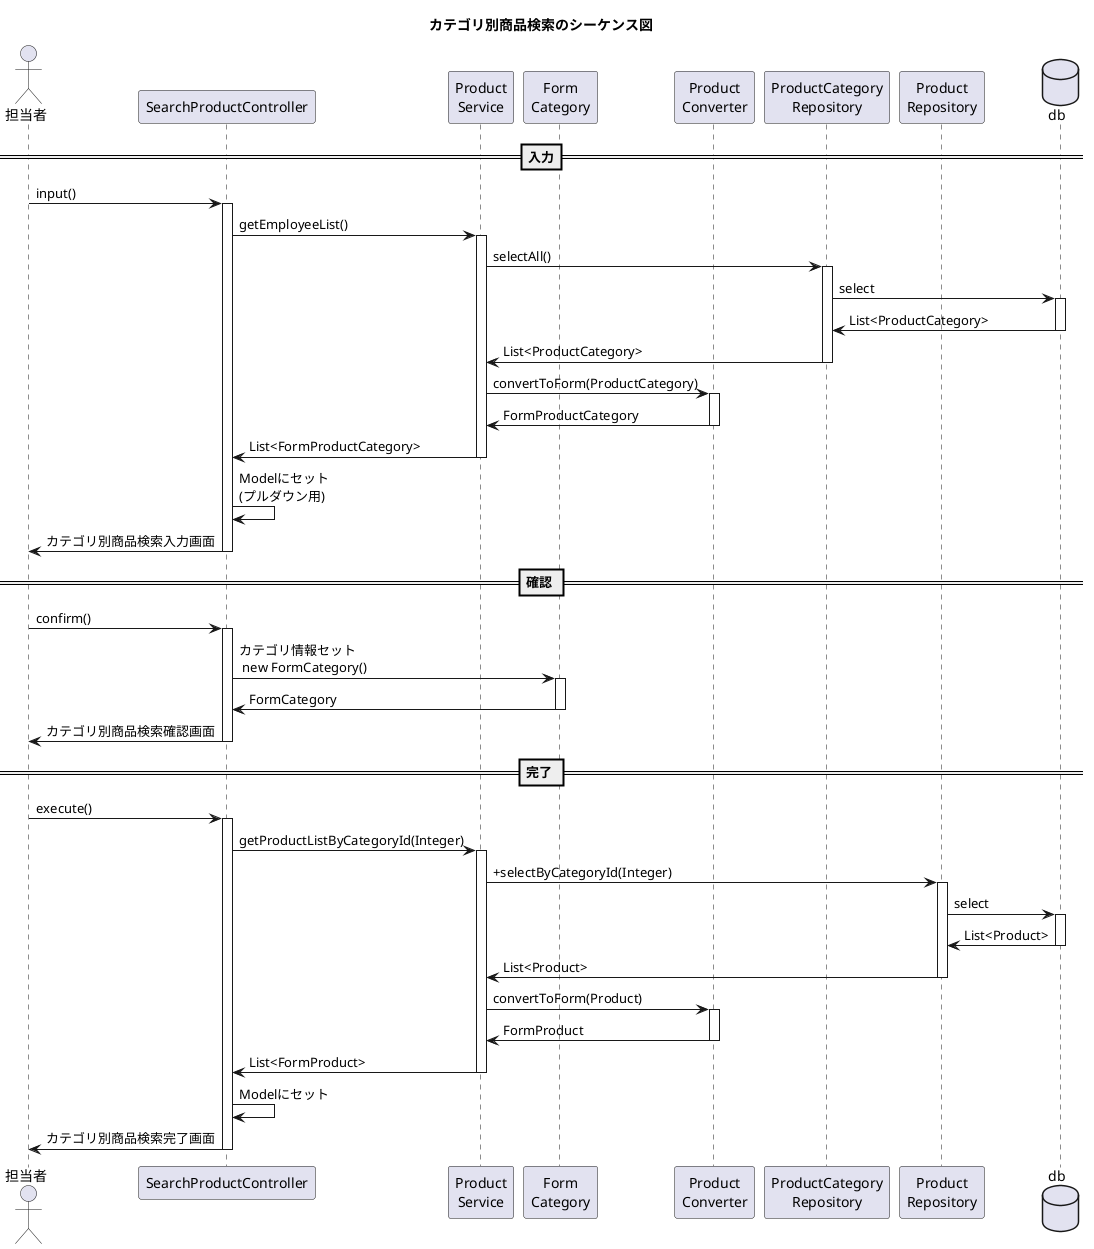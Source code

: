 @startuml

title カテゴリ別商品検索のシーケンス図
actor "担当者" as user
participant "SearchProductController" as controller
participant "Product\nService" as service
participant "Form\nCategory" as form
participant "Product\nConverter" as helper
participant "ProductCategory\nRepository" as repository1
participant "Product\nRepository" as repository2
database "db" as db
==入力==
user -> controller++:input()
controller -> service++:getEmployeeList()
service -> repository1++:selectAll()
repository1 -> db++:select
db -> repository1--:List<ProductCategory>
repository1 -> service--:List<ProductCategory>
service -> helper++:convertToForm(ProductCategory)
service <- helper--:FormProductCategory
service -> controller--:List<FormProductCategory>
controller -> controller:Modelにセット\n(プルダウン用)
controller -> user--:カテゴリ別商品検索入力画面
== 確認 ==
user -> controller++:confirm()
controller -> form++:カテゴリ情報セット\n new FormCategory()
form -> controller--:FormCategory
controller -> user--:カテゴリ別商品検索確認画面
== 完了 ==
user -> controller++:execute()
controller -> service++:getProductListByCategoryId(Integer)
service -> repository2++:+selectByCategoryId(Integer)
repository2 -> db++:select
db -> repository2--:List<Product>
repository2 -> service--:List<Product>
service -> helper++:convertToForm(Product)
service <- helper--:FormProduct
service -> controller--:List<FormProduct>
controller -> controller:Modelにセット
controller -> user--:カテゴリ別商品検索完了画面


@enduml